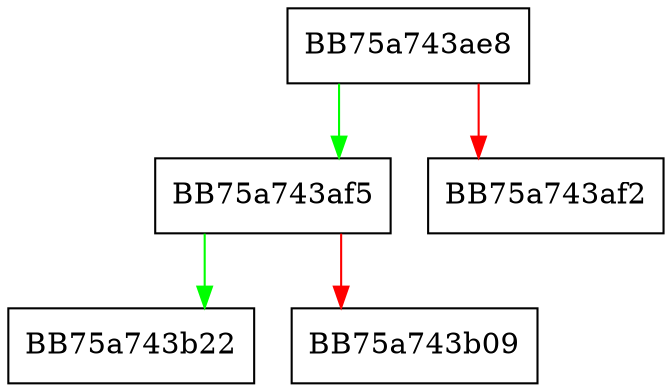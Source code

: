 digraph iC_2_emuID {
  node [shape="box"];
  graph [splines=ortho];
  BB75a743ae8 -> BB75a743af5 [color="green"];
  BB75a743ae8 -> BB75a743af2 [color="red"];
  BB75a743af5 -> BB75a743b22 [color="green"];
  BB75a743af5 -> BB75a743b09 [color="red"];
}